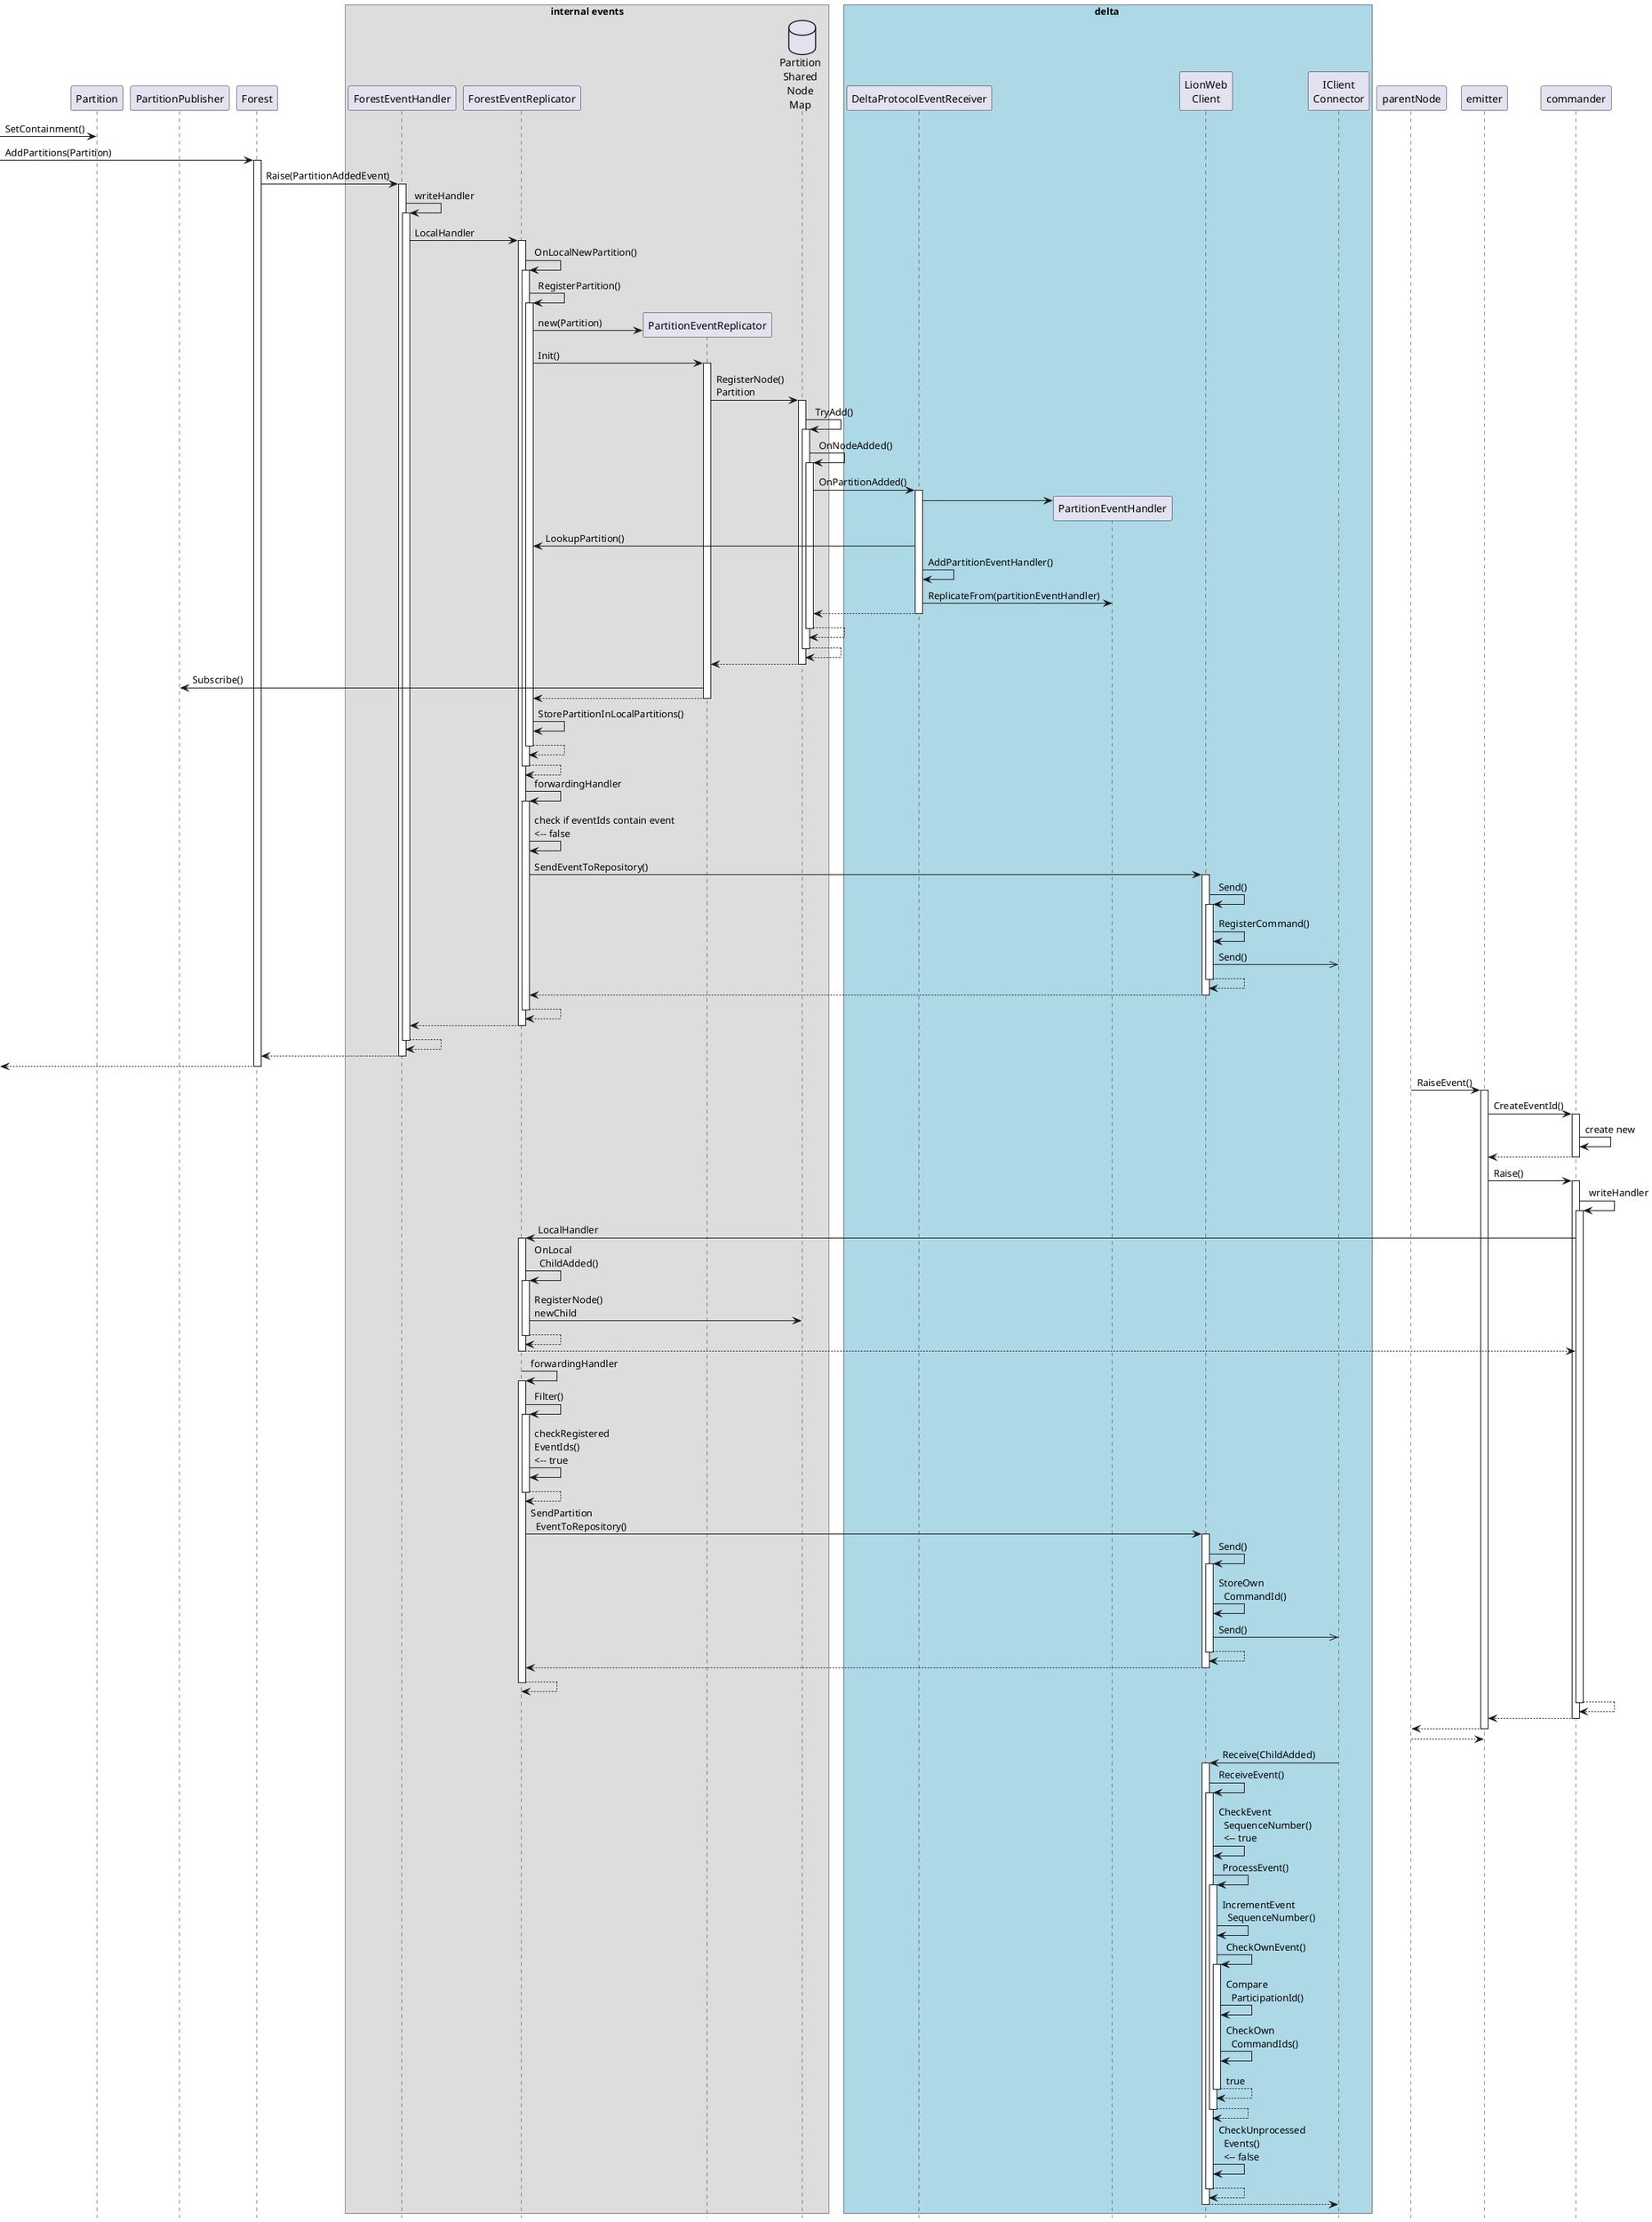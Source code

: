@startuml
hide footbox

participant "Partition" as part
participant "PartitionPublisher" as partitionPublisher
participant "Forest" as forest
box internal events
    participant "ForestEventHandler" as forestEventHandler
    participant "ForestEventReplicator" as replicator
    participant "PartitionEventReplicator" as partitionReplicator
    database "Partition\nShared\nNode\nMap" as sharedNodeMap
end box
box delta #lightblue
    participant "DeltaProtocolEventReceiver" as deltaReceiver
    participant "PartitionEventHandler" as deltaHandler
    participant "LionWeb\nClient" as client
    participant "IClient\nConnector" as connector
end box

[-> part **: SetContainment()
[-> forest ++: AddPartitions(Partition)
    forest -> forestEventHandler ++: Raise(PartitionAddedEvent)
        forestEventHandler -> forestEventHandler ++: writeHandler
            forestEventHandler -> replicator ++: LocalHandler
                replicator -> replicator ++: OnLocalNewPartition()
                    replicator -> replicator ++: RegisterPartition()
                        replicator -> partitionReplicator **: new(Partition)
                        
                        replicator -> partitionReplicator++: Init()
                            partitionReplicator -> sharedNodeMap ++: RegisterNode()\nPartition
                                sharedNodeMap -> sharedNodeMap ++: TryAdd()
                                    sharedNodeMap -> sharedNodeMap ++: OnNodeAdded()
                                        sharedNodeMap -> deltaReceiver ++: OnPartitionAdded()
                                            deltaReceiver -> deltaHandler **
                                            deltaReceiver -> replicator: LookupPartition()
                                            deltaReceiver -> deltaReceiver: AddPartitionEventHandler()
                                            deltaReceiver -> deltaHandler: ReplicateFrom(partitionEventHandler)
                                        return
                                    return
                                return
                            return
                            partitionReplicator -> partitionPublisher: Subscribe()
                        return
                        replicator -> replicator: StorePartitionInLocalPartitions()
                    return
                return
                replicator -> replicator ++: forwardingHandler
                    replicator -> replicator: check if eventIds contain event\n<-- false
                    replicator -> client ++: SendEventToRepository()
                        client -> client ++: Send()
                            client -> client: RegisterCommand()
                            client ->> connector: Send()
                        return 
                    return
                return
            return
        return
    return
return
    parentNode -> emitter ++: RaiseEvent()
        emitter -> commander ++: CreateEventId()
            commander -> commander: create new
        return
        emitter -> commander ++: Raise()
            commander -> commander ++: writeHandler
                commander -> replicator ++: LocalHandler
                    replicator -> replicator ++: OnLocal\n  ChildAdded()
                        replicator -> sharedNodeMap: RegisterNode()\nnewChild
                    return
                return
                replicator -> replicator ++: forwardingHandler
                    replicator -> replicator ++: Filter()
                        replicator -> replicator: checkRegistered\nEventIds()\n<-- true
                    return
                    replicator -> client ++: SendPartition\n  EventToRepository()
                        client -> client ++: Send()
                            client -> client: StoreOwn\n  CommandId()
                            client ->> connector: Send()
                        return
                    return
                return 
            return
        return
    return
return

connector -> client ++: Receive(ChildAdded)
    client -> client ++: ReceiveEvent()
        client -> client: CheckEvent\n  SequenceNumber()\n  <-- true
        client -> client ++: ProcessEvent()
            client -> client: IncrementEvent\n  SequenceNumber()
            client -> client ++: CheckOwnEvent()
                client -> client: Compare\n  ParticipationId()
                client -> client: CheckOwn\n  CommandIds()
            return true
        return
        client -> client: CheckUnprocessed\n  Events()\n  <-- false
    return
return

@enduml